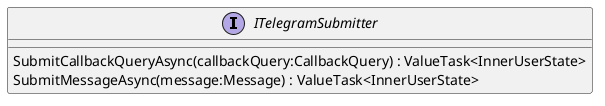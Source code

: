 @startuml
interface ITelegramSubmitter {
    SubmitCallbackQueryAsync(callbackQuery:CallbackQuery) : ValueTask<InnerUserState>
    SubmitMessageAsync(message:Message) : ValueTask<InnerUserState>
}
@enduml
